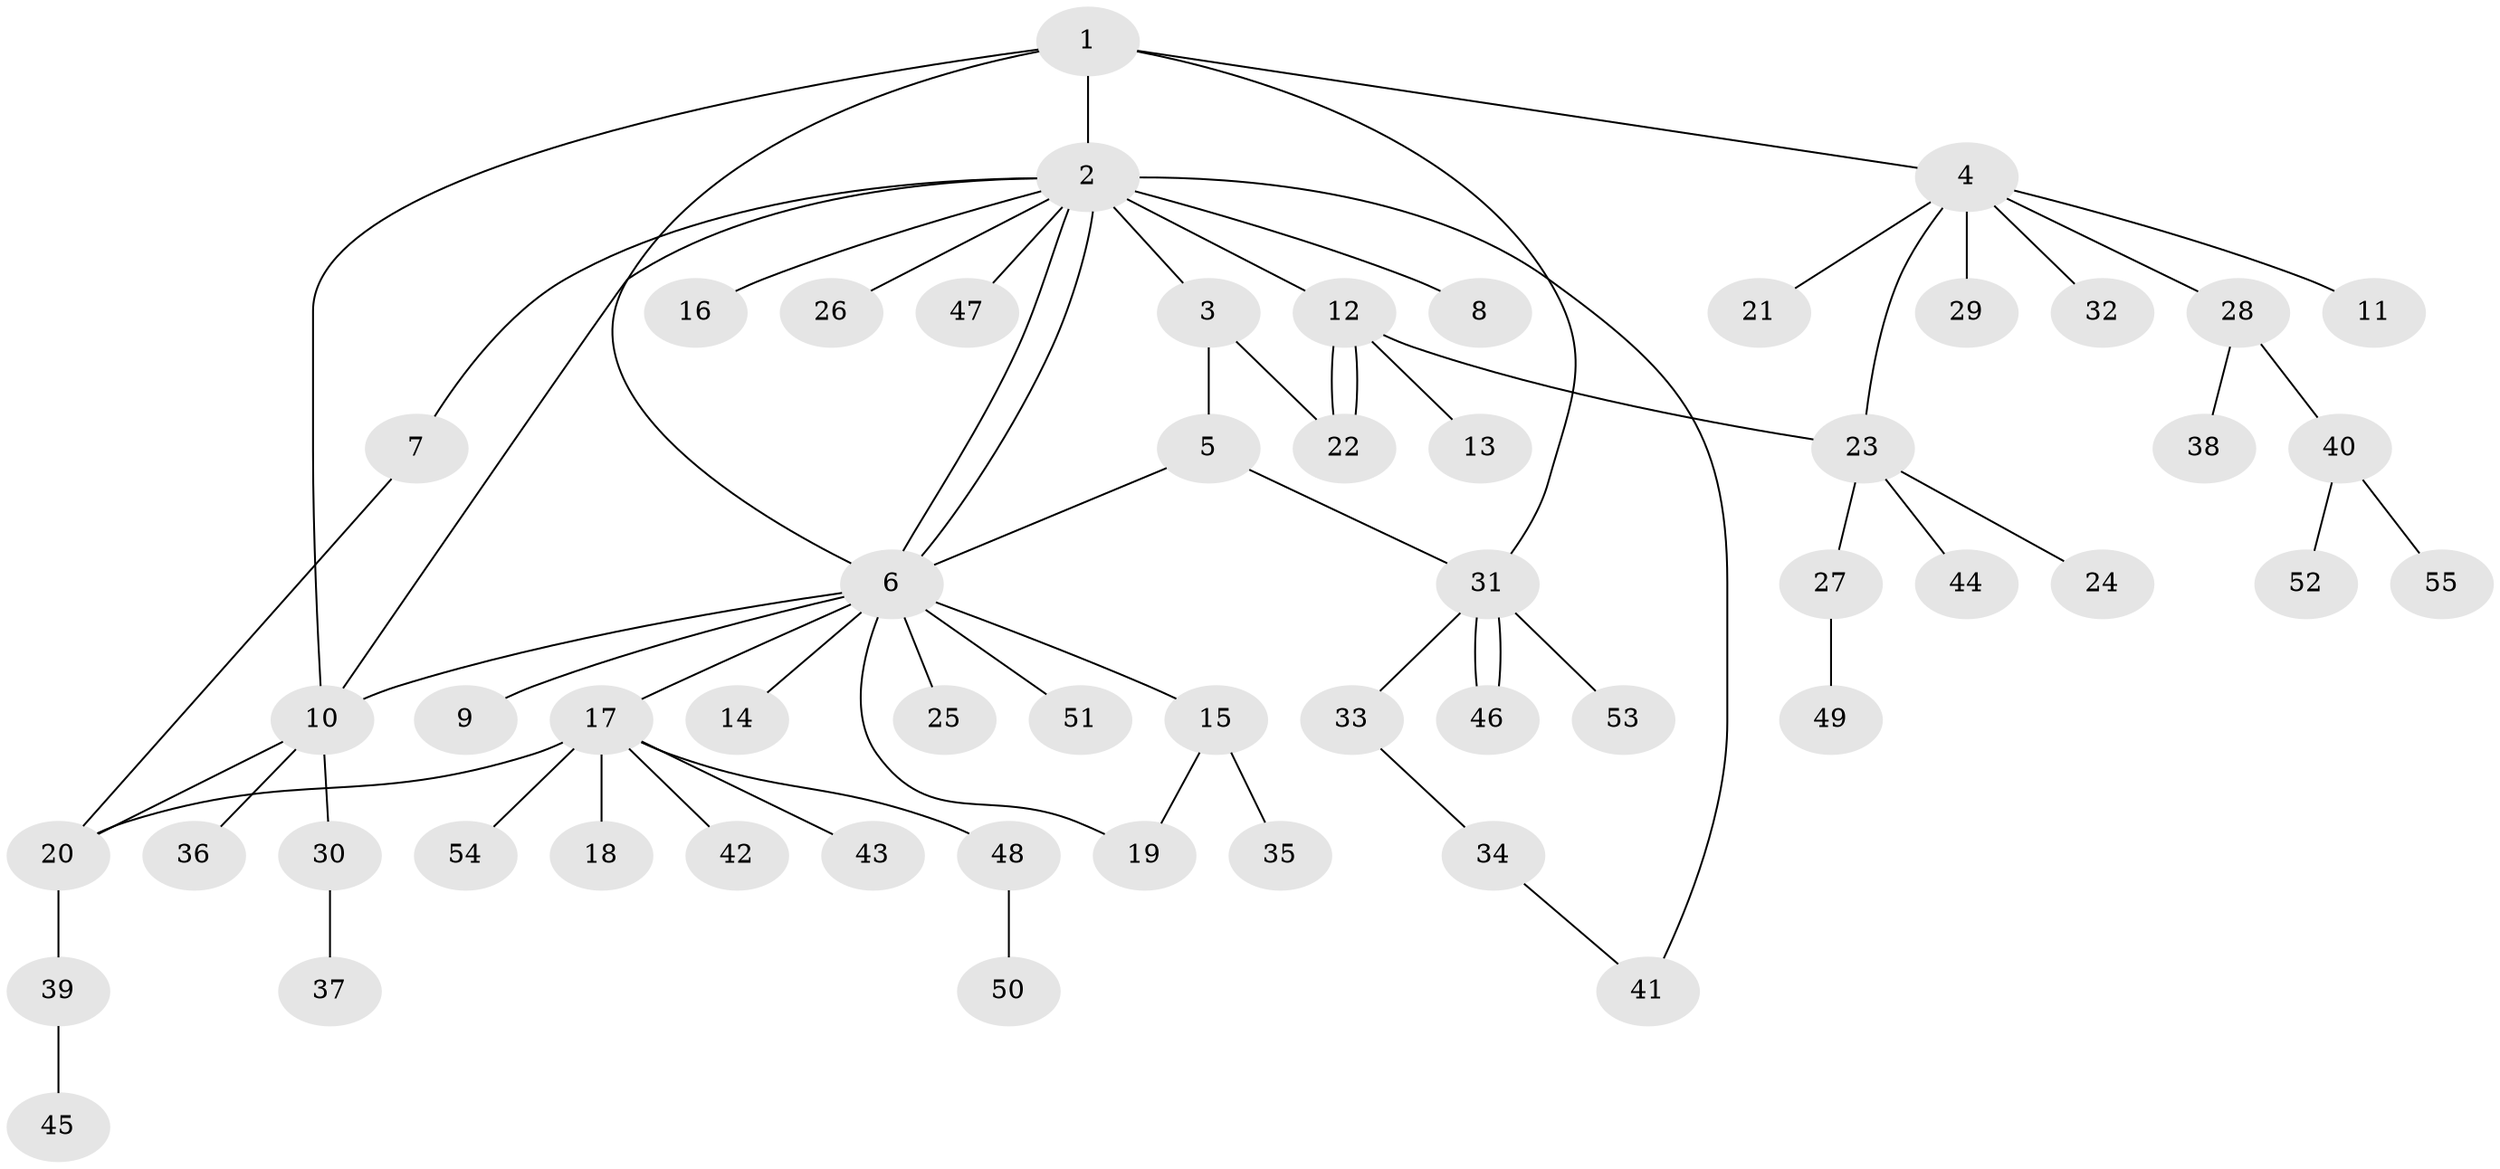 // Generated by graph-tools (version 1.1) at 2025/49/03/09/25 03:49:51]
// undirected, 55 vertices, 68 edges
graph export_dot {
graph [start="1"]
  node [color=gray90,style=filled];
  1;
  2;
  3;
  4;
  5;
  6;
  7;
  8;
  9;
  10;
  11;
  12;
  13;
  14;
  15;
  16;
  17;
  18;
  19;
  20;
  21;
  22;
  23;
  24;
  25;
  26;
  27;
  28;
  29;
  30;
  31;
  32;
  33;
  34;
  35;
  36;
  37;
  38;
  39;
  40;
  41;
  42;
  43;
  44;
  45;
  46;
  47;
  48;
  49;
  50;
  51;
  52;
  53;
  54;
  55;
  1 -- 2;
  1 -- 4;
  1 -- 6;
  1 -- 10;
  1 -- 31;
  2 -- 3;
  2 -- 6;
  2 -- 6;
  2 -- 7;
  2 -- 8;
  2 -- 10;
  2 -- 12;
  2 -- 16;
  2 -- 26;
  2 -- 41;
  2 -- 47;
  3 -- 5;
  3 -- 22;
  4 -- 11;
  4 -- 21;
  4 -- 23;
  4 -- 28;
  4 -- 29;
  4 -- 32;
  5 -- 6;
  5 -- 31;
  6 -- 9;
  6 -- 10;
  6 -- 14;
  6 -- 15;
  6 -- 17;
  6 -- 19;
  6 -- 25;
  6 -- 51;
  7 -- 20;
  10 -- 20;
  10 -- 30;
  10 -- 36;
  12 -- 13;
  12 -- 22;
  12 -- 22;
  12 -- 23;
  15 -- 19;
  15 -- 35;
  17 -- 18;
  17 -- 20;
  17 -- 42;
  17 -- 43;
  17 -- 48;
  17 -- 54;
  20 -- 39;
  23 -- 24;
  23 -- 27;
  23 -- 44;
  27 -- 49;
  28 -- 38;
  28 -- 40;
  30 -- 37;
  31 -- 33;
  31 -- 46;
  31 -- 46;
  31 -- 53;
  33 -- 34;
  34 -- 41;
  39 -- 45;
  40 -- 52;
  40 -- 55;
  48 -- 50;
}
